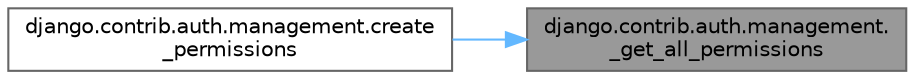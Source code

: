 digraph "django.contrib.auth.management._get_all_permissions"
{
 // LATEX_PDF_SIZE
  bgcolor="transparent";
  edge [fontname=Helvetica,fontsize=10,labelfontname=Helvetica,labelfontsize=10];
  node [fontname=Helvetica,fontsize=10,shape=box,height=0.2,width=0.4];
  rankdir="RL";
  Node1 [id="Node000001",label="django.contrib.auth.management.\l_get_all_permissions",height=0.2,width=0.4,color="gray40", fillcolor="grey60", style="filled", fontcolor="black",tooltip=" "];
  Node1 -> Node2 [id="edge1_Node000001_Node000002",dir="back",color="steelblue1",style="solid",tooltip=" "];
  Node2 [id="Node000002",label="django.contrib.auth.management.create\l_permissions",height=0.2,width=0.4,color="grey40", fillcolor="white", style="filled",URL="$namespacedjango_1_1contrib_1_1auth_1_1management.html#ab06bbcafff3a422478e5b7a72e927b36",tooltip=" "];
}
